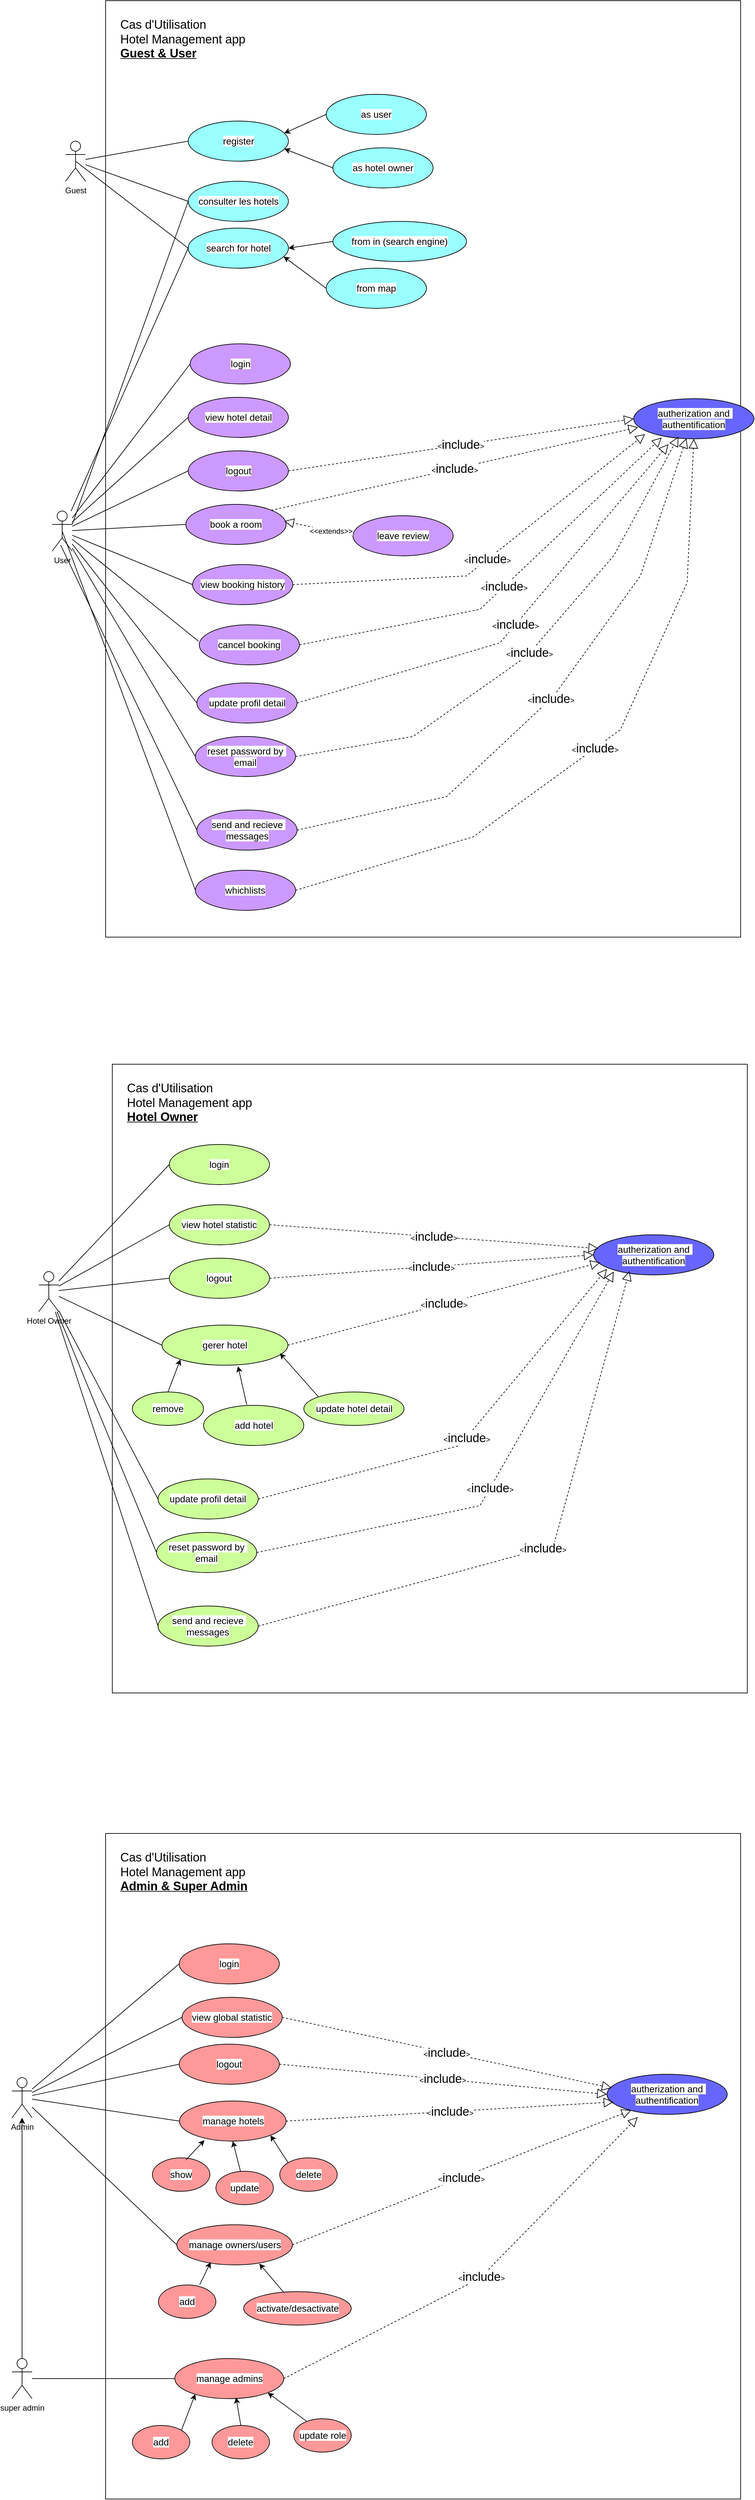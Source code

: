 <mxfile>
    <diagram id="GpANf77li3baw1R7QIYz" name="Page-1">
        <mxGraphModel dx="5225" dy="6640" grid="1" gridSize="10" guides="1" tooltips="1" connect="1" arrows="1" fold="1" page="1" pageScale="1" pageWidth="1100" pageHeight="850" background="#ffffff" math="0" shadow="0">
            <root>
                <mxCell id="0"/>
                <mxCell id="1" parent="0"/>
                <mxCell id="SRCQ-mJ2vQPZ1YFcp3_C-148" value="" style="rounded=0;whiteSpace=wrap;html=1;" parent="1" vertex="1">
                    <mxGeometry x="1200" y="-3080" width="950" height="1400" as="geometry"/>
                </mxCell>
                <mxCell id="SRCQ-mJ2vQPZ1YFcp3_C-149" value="&lt;font style=&quot;font-size: 18px;&quot;&gt;Cas d&#39;Utilisation&lt;/font&gt;&lt;div&gt;&lt;font style=&quot;font-size: 18px;&quot;&gt;Hotel Management app&amp;nbsp;&lt;/font&gt;&lt;/div&gt;&lt;div&gt;&lt;span style=&quot;font-size: 18px;&quot;&gt;&lt;b&gt;&lt;u&gt;Guest &amp;amp; User&lt;/u&gt;&lt;/b&gt;&lt;/span&gt;&lt;/div&gt;" style="text;html=1;align=left;verticalAlign=middle;whiteSpace=wrap;rounded=0;" parent="1" vertex="1">
                    <mxGeometry x="1220" y="-3060" width="220" height="75" as="geometry"/>
                </mxCell>
                <mxCell id="SRCQ-mJ2vQPZ1YFcp3_C-150" value="&lt;div style=&quot;&quot;&gt;&lt;span style=&quot;color: light-dark(rgb(0, 0, 0), rgb(255, 255, 255)); font-size: 14px; white-space-collapse: preserve; background-color: rgb(255, 255, 255);&quot;&gt;&lt;font face=&quot;Nunito Sans, sans-serif&quot;&gt;autherization and authentification&lt;/font&gt;&lt;/span&gt;&lt;/div&gt;" style="ellipse;whiteSpace=wrap;html=1;fillColor=#6666FF;align=center;" parent="1" vertex="1">
                    <mxGeometry x="1990" y="-2485" width="180" height="60" as="geometry"/>
                </mxCell>
                <mxCell id="SRCQ-mJ2vQPZ1YFcp3_C-151" value="Guest" style="shape=umlActor;verticalLabelPosition=bottom;verticalAlign=top;html=1;outlineConnect=0;" parent="1" vertex="1">
                    <mxGeometry x="1140" y="-2870" width="30" height="60" as="geometry"/>
                </mxCell>
                <mxCell id="SRCQ-mJ2vQPZ1YFcp3_C-152" value="&lt;div style=&quot;text-align: start;&quot;&gt;&lt;font face=&quot;Nunito Sans, sans-serif&quot; color=&quot;#000000&quot;&gt;&lt;span style=&quot;font-size: 14px; white-space-collapse: preserve; background-color: rgb(255, 255, 255);&quot;&gt;register&lt;/span&gt;&lt;/font&gt;&lt;/div&gt;" style="ellipse;whiteSpace=wrap;html=1;fillColor=#99FFFF;" parent="1" vertex="1">
                    <mxGeometry x="1323.5" y="-2900" width="150" height="60" as="geometry"/>
                </mxCell>
                <mxCell id="SRCQ-mJ2vQPZ1YFcp3_C-153" value="&lt;div style=&quot;text-align: start;&quot;&gt;&lt;font face=&quot;Nunito Sans, sans-serif&quot; color=&quot;#000000&quot;&gt;&lt;span style=&quot;font-size: 14px; white-space-collapse: preserve; background-color: rgb(255, 255, 255);&quot;&gt;as user&lt;/span&gt;&lt;/font&gt;&lt;/div&gt;" style="ellipse;whiteSpace=wrap;html=1;fillColor=#99FFFF;" parent="1" vertex="1">
                    <mxGeometry x="1530" y="-2940" width="150" height="60" as="geometry"/>
                </mxCell>
                <mxCell id="SRCQ-mJ2vQPZ1YFcp3_C-154" value="&lt;div style=&quot;text-align: start;&quot;&gt;&lt;font face=&quot;Nunito Sans, sans-serif&quot; color=&quot;#000000&quot;&gt;&lt;span style=&quot;font-size: 14px; white-space-collapse: preserve; background-color: rgb(255, 255, 255);&quot;&gt;as hotel owner&lt;/span&gt;&lt;/font&gt;&lt;/div&gt;" style="ellipse;whiteSpace=wrap;html=1;fillColor=#99FFFF;" parent="1" vertex="1">
                    <mxGeometry x="1540" y="-2860" width="150" height="60" as="geometry"/>
                </mxCell>
                <mxCell id="SRCQ-mJ2vQPZ1YFcp3_C-155" value="&lt;div style=&quot;text-align: start;&quot;&gt;&lt;font face=&quot;Nunito Sans, sans-serif&quot; color=&quot;#000000&quot;&gt;&lt;span style=&quot;font-size: 14px; white-space-collapse: preserve; background-color: rgb(255, 255, 255);&quot;&gt;consulter les hotels&lt;/span&gt;&lt;/font&gt;&lt;/div&gt;" style="ellipse;whiteSpace=wrap;html=1;fillColor=#99FFFF;" parent="1" vertex="1">
                    <mxGeometry x="1323.5" y="-2810" width="150" height="60" as="geometry"/>
                </mxCell>
                <mxCell id="SRCQ-mJ2vQPZ1YFcp3_C-156" value="&lt;div style=&quot;text-align: start;&quot;&gt;&lt;font face=&quot;Nunito Sans, sans-serif&quot; color=&quot;#000000&quot;&gt;&lt;span style=&quot;font-size: 14px; white-space-collapse: preserve; background-color: rgb(255, 255, 255);&quot;&gt;search for hotel&lt;/span&gt;&lt;/font&gt;&lt;/div&gt;" style="ellipse;whiteSpace=wrap;html=1;fillColor=#99FFFF;" parent="1" vertex="1">
                    <mxGeometry x="1323.5" y="-2740" width="150" height="60" as="geometry"/>
                </mxCell>
                <mxCell id="SRCQ-mJ2vQPZ1YFcp3_C-157" value="&lt;div style=&quot;text-align: start;&quot;&gt;&lt;font face=&quot;Nunito Sans, sans-serif&quot; color=&quot;#000000&quot;&gt;&lt;span style=&quot;font-size: 14px; white-space-collapse: preserve; background-color: rgb(255, 255, 255);&quot;&gt;view hotel detail&lt;/span&gt;&lt;/font&gt;&lt;/div&gt;" style="ellipse;whiteSpace=wrap;html=1;fillColor=#CC99FF;" parent="1" vertex="1">
                    <mxGeometry x="1323.5" y="-2487" width="150" height="60" as="geometry"/>
                </mxCell>
                <mxCell id="SRCQ-mJ2vQPZ1YFcp3_C-158" value="&lt;div style=&quot;text-align: start;&quot;&gt;&lt;font face=&quot;Nunito Sans, sans-serif&quot; color=&quot;#000000&quot;&gt;&lt;span style=&quot;font-size: 14px; white-space-collapse: preserve; background-color: rgb(255, 255, 255);&quot;&gt;login&lt;/span&gt;&lt;/font&gt;&lt;/div&gt;" style="ellipse;whiteSpace=wrap;html=1;fillColor=#CC99FF;" parent="1" vertex="1">
                    <mxGeometry x="1326.5" y="-2567" width="150" height="60" as="geometry"/>
                </mxCell>
                <mxCell id="SRCQ-mJ2vQPZ1YFcp3_C-160" value="User" style="shape=umlActor;verticalLabelPosition=bottom;verticalAlign=top;html=1;outlineConnect=0;" parent="1" vertex="1">
                    <mxGeometry x="1120" y="-2317" width="30" height="60" as="geometry"/>
                </mxCell>
                <mxCell id="SRCQ-mJ2vQPZ1YFcp3_C-161" value="&lt;div style=&quot;text-align: start;&quot;&gt;&lt;font face=&quot;Nunito Sans, sans-serif&quot; color=&quot;#000000&quot;&gt;&lt;span style=&quot;font-size: 14px; background-color: rgb(255, 255, 255);&quot;&gt;book a room&lt;/span&gt;&lt;/font&gt;&lt;/div&gt;" style="ellipse;whiteSpace=wrap;html=1;fillColor=#CC99FF;" parent="1" vertex="1">
                    <mxGeometry x="1320" y="-2327" width="150" height="60" as="geometry"/>
                </mxCell>
                <mxCell id="SRCQ-mJ2vQPZ1YFcp3_C-162" value="&lt;div style=&quot;text-align: start;&quot;&gt;&lt;font face=&quot;Nunito Sans, sans-serif&quot; color=&quot;#000000&quot;&gt;&lt;span style=&quot;font-size: 14px; white-space-collapse: preserve; background-color: rgb(255, 255, 255);&quot;&gt;view booking history&lt;/span&gt;&lt;/font&gt;&lt;/div&gt;" style="ellipse;whiteSpace=wrap;html=1;fillColor=#CC99FF;" parent="1" vertex="1">
                    <mxGeometry x="1330" y="-2237" width="150" height="60" as="geometry"/>
                </mxCell>
                <mxCell id="SRCQ-mJ2vQPZ1YFcp3_C-163" value="&lt;div style=&quot;text-align: start;&quot;&gt;&lt;font face=&quot;Nunito Sans, sans-serif&quot; color=&quot;#000000&quot;&gt;&lt;span style=&quot;font-size: 14px; white-space-collapse: preserve; background-color: rgb(255, 255, 255);&quot;&gt;cancel booking&lt;/span&gt;&lt;/font&gt;&lt;/div&gt;" style="ellipse;whiteSpace=wrap;html=1;fillColor=#CC99FF;" parent="1" vertex="1">
                    <mxGeometry x="1340" y="-2147" width="150" height="60" as="geometry"/>
                </mxCell>
                <mxCell id="SRCQ-mJ2vQPZ1YFcp3_C-164" value="&lt;div style=&quot;text-align: start;&quot;&gt;&lt;font face=&quot;Nunito Sans, sans-serif&quot; color=&quot;#000000&quot;&gt;&lt;span style=&quot;font-size: 14px; white-space-collapse: preserve; background-color: rgb(255, 255, 255);&quot;&gt;leave review&lt;/span&gt;&lt;/font&gt;&lt;/div&gt;" style="ellipse;whiteSpace=wrap;html=1;fillColor=#CC99FF;" parent="1" vertex="1">
                    <mxGeometry x="1570" y="-2310" width="150" height="60" as="geometry"/>
                </mxCell>
                <mxCell id="SRCQ-mJ2vQPZ1YFcp3_C-167" value="" style="endArrow=none;html=1;rounded=0;entryX=0;entryY=0.5;entryDx=0;entryDy=0;" parent="1" source="SRCQ-mJ2vQPZ1YFcp3_C-151" target="SRCQ-mJ2vQPZ1YFcp3_C-152" edge="1">
                    <mxGeometry width="50" height="50" relative="1" as="geometry">
                        <mxPoint x="1350" y="-2360" as="sourcePoint"/>
                        <mxPoint x="1400" y="-2410" as="targetPoint"/>
                    </mxGeometry>
                </mxCell>
                <mxCell id="SRCQ-mJ2vQPZ1YFcp3_C-168" value="" style="endArrow=none;html=1;rounded=0;entryX=0;entryY=0.5;entryDx=0;entryDy=0;" parent="1" source="SRCQ-mJ2vQPZ1YFcp3_C-151" target="SRCQ-mJ2vQPZ1YFcp3_C-155" edge="1">
                    <mxGeometry width="50" height="50" relative="1" as="geometry">
                        <mxPoint x="1160" y="-2473" as="sourcePoint"/>
                        <mxPoint x="1314" y="-2500" as="targetPoint"/>
                    </mxGeometry>
                </mxCell>
                <mxCell id="SRCQ-mJ2vQPZ1YFcp3_C-170" value="" style="endArrow=none;html=1;rounded=0;entryX=0;entryY=0.5;entryDx=0;entryDy=0;exitX=0.5;exitY=0.5;exitDx=0;exitDy=0;exitPerimeter=0;" parent="1" source="SRCQ-mJ2vQPZ1YFcp3_C-151" target="SRCQ-mJ2vQPZ1YFcp3_C-156" edge="1">
                    <mxGeometry width="50" height="50" relative="1" as="geometry">
                        <mxPoint x="1160" y="-2466" as="sourcePoint"/>
                        <mxPoint x="1325" y="-2426" as="targetPoint"/>
                    </mxGeometry>
                </mxCell>
                <mxCell id="SRCQ-mJ2vQPZ1YFcp3_C-173" value="" style="endArrow=classic;html=1;rounded=0;entryX=0.958;entryY=0.303;entryDx=0;entryDy=0;exitX=0;exitY=0.5;exitDx=0;exitDy=0;entryPerimeter=0;" parent="1" source="SRCQ-mJ2vQPZ1YFcp3_C-153" target="SRCQ-mJ2vQPZ1YFcp3_C-152" edge="1">
                    <mxGeometry width="50" height="50" relative="1" as="geometry">
                        <mxPoint x="1512" y="-2529.5" as="sourcePoint"/>
                        <mxPoint x="1436" y="-2490.5" as="targetPoint"/>
                    </mxGeometry>
                </mxCell>
                <mxCell id="SRCQ-mJ2vQPZ1YFcp3_C-174" value="" style="endArrow=classic;html=1;rounded=0;entryX=0.958;entryY=0.69;entryDx=0;entryDy=0;exitX=0;exitY=0.5;exitDx=0;exitDy=0;entryPerimeter=0;" parent="1" source="SRCQ-mJ2vQPZ1YFcp3_C-154" target="SRCQ-mJ2vQPZ1YFcp3_C-152" edge="1">
                    <mxGeometry width="50" height="50" relative="1" as="geometry">
                        <mxPoint x="1525" y="-2531" as="sourcePoint"/>
                        <mxPoint x="1464" y="-2500" as="targetPoint"/>
                    </mxGeometry>
                </mxCell>
                <mxCell id="SRCQ-mJ2vQPZ1YFcp3_C-175" value="" style="endArrow=none;html=1;rounded=0;entryX=0;entryY=0.5;entryDx=0;entryDy=0;" parent="1" source="SRCQ-mJ2vQPZ1YFcp3_C-160" target="SRCQ-mJ2vQPZ1YFcp3_C-161" edge="1">
                    <mxGeometry width="50" height="50" relative="1" as="geometry">
                        <mxPoint x="1160" y="-2271" as="sourcePoint"/>
                        <mxPoint x="1342" y="-2161" as="targetPoint"/>
                    </mxGeometry>
                </mxCell>
                <mxCell id="SRCQ-mJ2vQPZ1YFcp3_C-176" value="" style="endArrow=none;html=1;rounded=0;entryX=0;entryY=0.5;entryDx=0;entryDy=0;" parent="1" source="SRCQ-mJ2vQPZ1YFcp3_C-160" target="SRCQ-mJ2vQPZ1YFcp3_C-162" edge="1">
                    <mxGeometry width="50" height="50" relative="1" as="geometry">
                        <mxPoint x="1140" y="-2010" as="sourcePoint"/>
                        <mxPoint x="1318" y="-2007" as="targetPoint"/>
                    </mxGeometry>
                </mxCell>
                <mxCell id="SRCQ-mJ2vQPZ1YFcp3_C-177" value="" style="endArrow=none;html=1;rounded=0;entryX=-0.006;entryY=0.413;entryDx=0;entryDy=0;entryPerimeter=0;" parent="1" source="SRCQ-mJ2vQPZ1YFcp3_C-160" target="SRCQ-mJ2vQPZ1YFcp3_C-163" edge="1">
                    <mxGeometry width="50" height="50" relative="1" as="geometry">
                        <mxPoint x="1140" y="-2003" as="sourcePoint"/>
                        <mxPoint x="1330" y="-1909" as="targetPoint"/>
                    </mxGeometry>
                </mxCell>
                <mxCell id="SRCQ-mJ2vQPZ1YFcp3_C-178" value="&amp;lt;&amp;lt;extends&amp;gt;&amp;gt;" style="endArrow=block;dashed=1;endFill=0;endSize=12;html=1;entryX=0.982;entryY=0.418;entryDx=0;entryDy=0;exitX=0;exitY=0.5;exitDx=0;exitDy=0;entryPerimeter=0;" parent="1" source="SRCQ-mJ2vQPZ1YFcp3_C-164" target="SRCQ-mJ2vQPZ1YFcp3_C-161" edge="1">
                    <mxGeometry x="-0.358" width="160" relative="1" as="geometry">
                        <mxPoint x="1570" y="-2089" as="sourcePoint"/>
                        <mxPoint x="1310" y="-2030" as="targetPoint"/>
                        <mxPoint as="offset"/>
                    </mxGeometry>
                </mxCell>
                <mxCell id="SRCQ-mJ2vQPZ1YFcp3_C-180" value="&amp;lt;&lt;font style=&quot;font-size: 18px;&quot;&gt;include&lt;/font&gt;&amp;gt;" style="endArrow=block;dashed=1;endFill=0;endSize=12;html=1;rounded=0;entryX=0.037;entryY=0.712;entryDx=0;entryDy=0;exitX=1;exitY=0;exitDx=0;exitDy=0;entryPerimeter=0;" parent="1" source="SRCQ-mJ2vQPZ1YFcp3_C-161" target="SRCQ-mJ2vQPZ1YFcp3_C-150" edge="1">
                    <mxGeometry x="-0.002" width="160" relative="1" as="geometry">
                        <mxPoint x="1442" y="-1979" as="sourcePoint"/>
                        <mxPoint x="1647" y="-1919" as="targetPoint"/>
                        <Array as="points"/>
                        <mxPoint as="offset"/>
                    </mxGeometry>
                </mxCell>
                <mxCell id="SRCQ-mJ2vQPZ1YFcp3_C-187" value="" style="endArrow=none;html=1;rounded=0;entryX=0;entryY=0.5;entryDx=0;entryDy=0;" parent="1" source="SRCQ-mJ2vQPZ1YFcp3_C-160" target="SRCQ-mJ2vQPZ1YFcp3_C-158" edge="1">
                    <mxGeometry width="50" height="50" relative="1" as="geometry">
                        <mxPoint x="1140" y="-2014" as="sourcePoint"/>
                        <mxPoint x="1298" y="-2057" as="targetPoint"/>
                    </mxGeometry>
                </mxCell>
                <mxCell id="SRCQ-mJ2vQPZ1YFcp3_C-188" value="&lt;div style=&quot;text-align: start;&quot;&gt;&lt;font face=&quot;Nunito Sans, sans-serif&quot; color=&quot;#000000&quot;&gt;&lt;span style=&quot;font-size: 14px; white-space-collapse: preserve; background-color: rgb(255, 255, 255);&quot;&gt;logout&lt;/span&gt;&lt;/font&gt;&lt;/div&gt;" style="ellipse;whiteSpace=wrap;html=1;fillColor=#CC99FF;" parent="1" vertex="1">
                    <mxGeometry x="1323.5" y="-2407" width="150" height="60" as="geometry"/>
                </mxCell>
                <mxCell id="SRCQ-mJ2vQPZ1YFcp3_C-190" value="" style="endArrow=none;html=1;rounded=0;entryX=0;entryY=0.5;entryDx=0;entryDy=0;" parent="1" source="SRCQ-mJ2vQPZ1YFcp3_C-160" target="SRCQ-mJ2vQPZ1YFcp3_C-188" edge="1">
                    <mxGeometry width="50" height="50" relative="1" as="geometry">
                        <mxPoint x="1140" y="-2024" as="sourcePoint"/>
                        <mxPoint x="1313" y="-2180" as="targetPoint"/>
                    </mxGeometry>
                </mxCell>
                <mxCell id="SRCQ-mJ2vQPZ1YFcp3_C-191" value="&amp;lt;&lt;font style=&quot;font-size: 18px;&quot;&gt;include&lt;/font&gt;&amp;gt;" style="endArrow=block;dashed=1;endFill=0;endSize=12;html=1;rounded=0;exitX=1;exitY=0.5;exitDx=0;exitDy=0;entryX=0;entryY=0.5;entryDx=0;entryDy=0;" parent="1" source="SRCQ-mJ2vQPZ1YFcp3_C-188" target="SRCQ-mJ2vQPZ1YFcp3_C-150" edge="1">
                    <mxGeometry x="-0.002" width="160" relative="1" as="geometry">
                        <mxPoint x="1438" y="-2039" as="sourcePoint"/>
                        <mxPoint x="1950" y="-2180" as="targetPoint"/>
                        <Array as="points"/>
                        <mxPoint as="offset"/>
                    </mxGeometry>
                </mxCell>
                <mxCell id="SRCQ-mJ2vQPZ1YFcp3_C-192" value="" style="endArrow=none;html=1;rounded=0;entryX=0;entryY=0.5;entryDx=0;entryDy=0;" parent="1" source="SRCQ-mJ2vQPZ1YFcp3_C-160" target="SRCQ-mJ2vQPZ1YFcp3_C-157" edge="1">
                    <mxGeometry width="50" height="50" relative="1" as="geometry">
                        <mxPoint x="1140" y="-2024" as="sourcePoint"/>
                        <mxPoint x="1314" y="-2180" as="targetPoint"/>
                    </mxGeometry>
                </mxCell>
                <mxCell id="SRCQ-mJ2vQPZ1YFcp3_C-194" value="" style="rounded=0;whiteSpace=wrap;html=1;" parent="1" vertex="1">
                    <mxGeometry x="1210" y="-1490" width="950" height="940" as="geometry"/>
                </mxCell>
                <mxCell id="SRCQ-mJ2vQPZ1YFcp3_C-195" value="&lt;font style=&quot;font-size: 18px;&quot;&gt;Cas d&#39;Utilisation&amp;nbsp;&lt;/font&gt;&lt;div&gt;&lt;font style=&quot;font-size: 18px;&quot;&gt;Hotel Management app&lt;/font&gt;&lt;/div&gt;&lt;div&gt;&lt;font style=&quot;font-size: 18px;&quot;&gt;&lt;b&gt;&lt;u&gt;Hotel Owner&lt;/u&gt;&lt;/b&gt;&lt;/font&gt;&lt;/div&gt;" style="text;html=1;align=left;verticalAlign=middle;whiteSpace=wrap;rounded=0;" parent="1" vertex="1">
                    <mxGeometry x="1230" y="-1465" width="276.5" height="65" as="geometry"/>
                </mxCell>
                <mxCell id="SRCQ-mJ2vQPZ1YFcp3_C-196" value="&lt;div style=&quot;&quot;&gt;&lt;span style=&quot;color: light-dark(rgb(0, 0, 0), rgb(255, 255, 255)); font-size: 14px; white-space-collapse: preserve; background-color: rgb(255, 255, 255);&quot;&gt;&lt;font face=&quot;Nunito Sans, sans-serif&quot;&gt;autherization and authentification&lt;/font&gt;&lt;/span&gt;&lt;/div&gt;" style="ellipse;whiteSpace=wrap;html=1;fillColor=#6666FF;align=center;" parent="1" vertex="1">
                    <mxGeometry x="1930" y="-1235" width="180" height="60" as="geometry"/>
                </mxCell>
                <mxCell id="SRCQ-mJ2vQPZ1YFcp3_C-203" value="&lt;div style=&quot;text-align: start;&quot;&gt;&lt;span style=&quot;font-family: &amp;quot;Nunito Sans&amp;quot;, sans-serif; font-size: 14px; text-align: center; white-space-collapse: preserve; background-color: rgb(255, 255, 255);&quot;&gt;view hotel statistic&lt;/span&gt;&lt;/div&gt;" style="ellipse;whiteSpace=wrap;html=1;fillColor=#CCFF99;" parent="1" vertex="1">
                    <mxGeometry x="1295.25" y="-1280" width="150" height="60" as="geometry"/>
                </mxCell>
                <mxCell id="SRCQ-mJ2vQPZ1YFcp3_C-204" value="&lt;div style=&quot;text-align: start;&quot;&gt;&lt;font face=&quot;Nunito Sans, sans-serif&quot; color=&quot;#000000&quot;&gt;&lt;span style=&quot;font-size: 14px; white-space-collapse: preserve; background-color: rgb(255, 255, 255);&quot;&gt;login&lt;/span&gt;&lt;/font&gt;&lt;/div&gt;" style="ellipse;whiteSpace=wrap;html=1;fillColor=#CCFF99;" parent="1" vertex="1">
                    <mxGeometry x="1295.25" y="-1370" width="150" height="60" as="geometry"/>
                </mxCell>
                <mxCell id="SRCQ-mJ2vQPZ1YFcp3_C-205" value="Hotel Owner" style="shape=umlActor;verticalLabelPosition=bottom;verticalAlign=top;html=1;outlineConnect=0;" parent="1" vertex="1">
                    <mxGeometry x="1100" y="-1180" width="30" height="60" as="geometry"/>
                </mxCell>
                <mxCell id="SRCQ-mJ2vQPZ1YFcp3_C-216" value="" style="endArrow=none;html=1;rounded=0;entryX=0;entryY=0.5;entryDx=0;entryDy=0;" parent="1" source="SRCQ-mJ2vQPZ1YFcp3_C-205" target="SRCQ-mJ2vQPZ1YFcp3_C-228" edge="1">
                    <mxGeometry width="50" height="50" relative="1" as="geometry">
                        <mxPoint x="1150" y="-840" as="sourcePoint"/>
                        <mxPoint x="1301.75" y="-1000" as="targetPoint"/>
                    </mxGeometry>
                </mxCell>
                <mxCell id="SRCQ-mJ2vQPZ1YFcp3_C-222" value="" style="endArrow=none;html=1;rounded=0;entryX=0;entryY=0.5;entryDx=0;entryDy=0;" parent="1" source="SRCQ-mJ2vQPZ1YFcp3_C-205" target="SRCQ-mJ2vQPZ1YFcp3_C-204" edge="1">
                    <mxGeometry width="50" height="50" relative="1" as="geometry">
                        <mxPoint x="1150" y="-844" as="sourcePoint"/>
                        <mxPoint x="1308" y="-887" as="targetPoint"/>
                    </mxGeometry>
                </mxCell>
                <mxCell id="SRCQ-mJ2vQPZ1YFcp3_C-223" value="&lt;div style=&quot;text-align: start;&quot;&gt;&lt;font face=&quot;Nunito Sans, sans-serif&quot; color=&quot;#000000&quot;&gt;&lt;span style=&quot;font-size: 14px; white-space-collapse: preserve; background-color: rgb(255, 255, 255);&quot;&gt;logout&lt;/span&gt;&lt;/font&gt;&lt;/div&gt;" style="ellipse;whiteSpace=wrap;html=1;fillColor=#CCFF99;" parent="1" vertex="1">
                    <mxGeometry x="1295.25" y="-1200" width="150" height="60" as="geometry"/>
                </mxCell>
                <mxCell id="SRCQ-mJ2vQPZ1YFcp3_C-224" value="" style="endArrow=none;html=1;rounded=0;entryX=0;entryY=0.5;entryDx=0;entryDy=0;" parent="1" source="SRCQ-mJ2vQPZ1YFcp3_C-205" target="SRCQ-mJ2vQPZ1YFcp3_C-223" edge="1">
                    <mxGeometry width="50" height="50" relative="1" as="geometry">
                        <mxPoint x="1150" y="-854" as="sourcePoint"/>
                        <mxPoint x="1323" y="-1010" as="targetPoint"/>
                    </mxGeometry>
                </mxCell>
                <mxCell id="SRCQ-mJ2vQPZ1YFcp3_C-225" value="&amp;lt;&lt;font style=&quot;font-size: 18px;&quot;&gt;include&lt;/font&gt;&amp;gt;" style="endArrow=block;dashed=1;endFill=0;endSize=12;html=1;rounded=0;exitX=1;exitY=0.5;exitDx=0;exitDy=0;entryX=0;entryY=0.5;entryDx=0;entryDy=0;" parent="1" source="SRCQ-mJ2vQPZ1YFcp3_C-223" target="SRCQ-mJ2vQPZ1YFcp3_C-196" edge="1">
                    <mxGeometry x="-0.002" width="160" relative="1" as="geometry">
                        <mxPoint x="1448" y="-869" as="sourcePoint"/>
                        <mxPoint x="1960" y="-1010" as="targetPoint"/>
                        <Array as="points"/>
                        <mxPoint as="offset"/>
                    </mxGeometry>
                </mxCell>
                <mxCell id="SRCQ-mJ2vQPZ1YFcp3_C-226" value="" style="endArrow=none;html=1;rounded=0;entryX=0;entryY=0.5;entryDx=0;entryDy=0;" parent="1" source="SRCQ-mJ2vQPZ1YFcp3_C-205" target="SRCQ-mJ2vQPZ1YFcp3_C-203" edge="1">
                    <mxGeometry width="50" height="50" relative="1" as="geometry">
                        <mxPoint x="1150" y="-854" as="sourcePoint"/>
                        <mxPoint x="1324" y="-1010" as="targetPoint"/>
                    </mxGeometry>
                </mxCell>
                <mxCell id="SRCQ-mJ2vQPZ1YFcp3_C-227" value="&amp;lt;&lt;font style=&quot;font-size: 18px;&quot;&gt;include&lt;/font&gt;&amp;gt;" style="endArrow=block;dashed=1;endFill=0;endSize=12;html=1;rounded=0;exitX=1;exitY=0.5;exitDx=0;exitDy=0;entryX=0.039;entryY=0.341;entryDx=0;entryDy=0;entryPerimeter=0;" parent="1" source="SRCQ-mJ2vQPZ1YFcp3_C-203" target="SRCQ-mJ2vQPZ1YFcp3_C-196" edge="1">
                    <mxGeometry x="-0.002" width="160" relative="1" as="geometry">
                        <mxPoint x="1473" y="-930" as="sourcePoint"/>
                        <mxPoint x="1970" y="-1000" as="targetPoint"/>
                        <Array as="points"/>
                        <mxPoint as="offset"/>
                    </mxGeometry>
                </mxCell>
                <mxCell id="SRCQ-mJ2vQPZ1YFcp3_C-228" value="&lt;div style=&quot;text-align: start;&quot;&gt;&lt;font face=&quot;Nunito Sans, sans-serif&quot; color=&quot;#000000&quot;&gt;&lt;span style=&quot;font-size: 14px; white-space-collapse: preserve; background-color: rgb(255, 255, 255);&quot;&gt;gerer hotel&lt;/span&gt;&lt;/font&gt;&lt;/div&gt;" style="ellipse;whiteSpace=wrap;html=1;fillColor=#CCFF99;" parent="1" vertex="1">
                    <mxGeometry x="1284.25" y="-1100" width="188.5" height="60" as="geometry"/>
                </mxCell>
                <mxCell id="SRCQ-mJ2vQPZ1YFcp3_C-229" value="&lt;div style=&quot;&quot;&gt;&lt;span style=&quot;color: light-dark(rgb(0, 0, 0), rgb(255, 255, 255)); font-size: 14px; white-space-collapse: preserve; background-color: rgb(255, 255, 255);&quot;&gt;&lt;font face=&quot;Nunito Sans, sans-serif&quot;&gt;remove&lt;/font&gt;&lt;/span&gt;&lt;/div&gt;" style="ellipse;whiteSpace=wrap;html=1;fillColor=#CCFF99;align=center;" parent="1" vertex="1">
                    <mxGeometry x="1240" y="-1000" width="106.5" height="50" as="geometry"/>
                </mxCell>
                <mxCell id="SRCQ-mJ2vQPZ1YFcp3_C-230" value="&lt;div style=&quot;text-align: start;&quot;&gt;&lt;font face=&quot;Nunito Sans, sans-serif&quot; color=&quot;#000000&quot;&gt;&lt;span style=&quot;font-size: 14px; white-space-collapse: preserve; background-color: rgb(255, 255, 255);&quot;&gt;add hotel&lt;/span&gt;&lt;/font&gt;&lt;/div&gt;" style="ellipse;whiteSpace=wrap;html=1;fillColor=#CCFF99;" parent="1" vertex="1">
                    <mxGeometry x="1346.5" y="-980" width="150" height="60" as="geometry"/>
                </mxCell>
                <mxCell id="SRCQ-mJ2vQPZ1YFcp3_C-231" value="&lt;div style=&quot;&quot;&gt;&lt;span style=&quot;color: light-dark(rgb(0, 0, 0), rgb(255, 255, 255)); font-size: 14px; white-space-collapse: preserve; background-color: rgb(255, 255, 255);&quot;&gt;&lt;font face=&quot;Nunito Sans, sans-serif&quot;&gt;update hotel detail&lt;/font&gt;&lt;/span&gt;&lt;/div&gt;" style="ellipse;whiteSpace=wrap;html=1;fillColor=#CCFF99;align=center;" parent="1" vertex="1">
                    <mxGeometry x="1496.5" y="-1000" width="150" height="50" as="geometry"/>
                </mxCell>
                <mxCell id="SRCQ-mJ2vQPZ1YFcp3_C-232" value="" style="endArrow=classic;html=1;rounded=0;entryX=0;entryY=1;entryDx=0;entryDy=0;exitX=0.5;exitY=0;exitDx=0;exitDy=0;" parent="1" source="SRCQ-mJ2vQPZ1YFcp3_C-229" target="SRCQ-mJ2vQPZ1YFcp3_C-228" edge="1">
                    <mxGeometry width="50" height="50" relative="1" as="geometry">
                        <mxPoint x="1506.5" y="-970" as="sourcePoint"/>
                        <mxPoint x="1433.5" y="-999" as="targetPoint"/>
                    </mxGeometry>
                </mxCell>
                <mxCell id="SRCQ-mJ2vQPZ1YFcp3_C-233" value="" style="endArrow=classic;html=1;rounded=0;entryX=0.604;entryY=1.024;entryDx=0;entryDy=0;exitX=0.431;exitY=-0.015;exitDx=0;exitDy=0;exitPerimeter=0;entryPerimeter=0;" parent="1" source="SRCQ-mJ2vQPZ1YFcp3_C-230" target="SRCQ-mJ2vQPZ1YFcp3_C-228" edge="1">
                    <mxGeometry width="50" height="50" relative="1" as="geometry">
                        <mxPoint x="1343" y="-968" as="sourcePoint"/>
                        <mxPoint x="1353" y="-1029" as="targetPoint"/>
                    </mxGeometry>
                </mxCell>
                <mxCell id="SRCQ-mJ2vQPZ1YFcp3_C-234" value="" style="endArrow=classic;html=1;rounded=0;entryX=0.936;entryY=0.703;entryDx=0;entryDy=0;exitX=0;exitY=0;exitDx=0;exitDy=0;entryPerimeter=0;" parent="1" source="SRCQ-mJ2vQPZ1YFcp3_C-231" target="SRCQ-mJ2vQPZ1YFcp3_C-228" edge="1">
                    <mxGeometry width="50" height="50" relative="1" as="geometry">
                        <mxPoint x="1454" y="-965" as="sourcePoint"/>
                        <mxPoint x="1433" y="-1020" as="targetPoint"/>
                    </mxGeometry>
                </mxCell>
                <mxCell id="SRCQ-mJ2vQPZ1YFcp3_C-235" value="&amp;lt;&lt;font style=&quot;font-size: 18px;&quot;&gt;include&lt;/font&gt;&amp;gt;" style="endArrow=block;dashed=1;endFill=0;endSize=12;html=1;rounded=0;exitX=1;exitY=0.5;exitDx=0;exitDy=0;entryX=0.054;entryY=0.691;entryDx=0;entryDy=0;entryPerimeter=0;" parent="1" source="SRCQ-mJ2vQPZ1YFcp3_C-228" target="SRCQ-mJ2vQPZ1YFcp3_C-196" edge="1">
                    <mxGeometry x="-0.002" width="160" relative="1" as="geometry">
                        <mxPoint x="1455" y="-1160" as="sourcePoint"/>
                        <mxPoint x="1970" y="-1000" as="targetPoint"/>
                        <Array as="points"/>
                        <mxPoint as="offset"/>
                    </mxGeometry>
                </mxCell>
                <mxCell id="SRCQ-mJ2vQPZ1YFcp3_C-236" value="" style="rounded=0;whiteSpace=wrap;html=1;" parent="1" vertex="1">
                    <mxGeometry x="1200" y="-340" width="950" height="995" as="geometry"/>
                </mxCell>
                <mxCell id="SRCQ-mJ2vQPZ1YFcp3_C-237" value="&lt;font style=&quot;font-size: 18px;&quot;&gt;Cas d&#39;Utilisation&amp;nbsp;&lt;/font&gt;&lt;div&gt;&lt;font style=&quot;font-size: 18px;&quot;&gt;Hotel Management app&lt;/font&gt;&lt;/div&gt;&lt;div&gt;&lt;font style=&quot;font-size: 18px;&quot;&gt;&lt;b&gt;&lt;u&gt;Admin &amp;amp; Super Admin&lt;/u&gt;&lt;/b&gt;&lt;/font&gt;&lt;/div&gt;" style="text;html=1;align=left;verticalAlign=middle;whiteSpace=wrap;rounded=0;" parent="1" vertex="1">
                    <mxGeometry x="1220" y="-315" width="276.5" height="65" as="geometry"/>
                </mxCell>
                <mxCell id="SRCQ-mJ2vQPZ1YFcp3_C-238" value="&lt;div style=&quot;&quot;&gt;&lt;span style=&quot;color: light-dark(rgb(0, 0, 0), rgb(255, 255, 255)); font-size: 14px; white-space-collapse: preserve; background-color: rgb(255, 255, 255);&quot;&gt;&lt;font face=&quot;Nunito Sans, sans-serif&quot;&gt;autherization and authentification&lt;/font&gt;&lt;/span&gt;&lt;/div&gt;" style="ellipse;whiteSpace=wrap;html=1;fillColor=#6666FF;align=center;" parent="1" vertex="1">
                    <mxGeometry x="1950" y="20" width="180" height="60" as="geometry"/>
                </mxCell>
                <mxCell id="SRCQ-mJ2vQPZ1YFcp3_C-239" value="&lt;div style=&quot;text-align: start;&quot;&gt;&lt;span style=&quot;font-family: &amp;quot;Nunito Sans&amp;quot;, sans-serif; font-size: 14px; text-align: center; white-space-collapse: preserve; background-color: rgb(255, 255, 255);&quot;&gt;view global statistic&lt;/span&gt;&lt;/div&gt;" style="ellipse;whiteSpace=wrap;html=1;fillColor=#FF9999;" parent="1" vertex="1">
                    <mxGeometry x="1314.25" y="-95" width="150" height="60" as="geometry"/>
                </mxCell>
                <mxCell id="SRCQ-mJ2vQPZ1YFcp3_C-240" value="&lt;div style=&quot;text-align: start;&quot;&gt;&lt;font face=&quot;Nunito Sans, sans-serif&quot; color=&quot;#000000&quot;&gt;&lt;span style=&quot;font-size: 14px; white-space-collapse: preserve; background-color: rgb(255, 255, 255);&quot;&gt;login&lt;/span&gt;&lt;/font&gt;&lt;/div&gt;" style="ellipse;whiteSpace=wrap;html=1;fillColor=#FF9999;" parent="1" vertex="1">
                    <mxGeometry x="1310" y="-175" width="150" height="60" as="geometry"/>
                </mxCell>
                <mxCell id="SRCQ-mJ2vQPZ1YFcp3_C-241" value="Admin" style="shape=umlActor;verticalLabelPosition=bottom;verticalAlign=top;html=1;outlineConnect=0;" parent="1" vertex="1">
                    <mxGeometry x="1060" y="25" width="30" height="60" as="geometry"/>
                </mxCell>
                <mxCell id="SRCQ-mJ2vQPZ1YFcp3_C-243" value="" style="endArrow=none;html=1;rounded=0;entryX=0;entryY=0.5;entryDx=0;entryDy=0;" parent="1" source="SRCQ-mJ2vQPZ1YFcp3_C-241" target="SRCQ-mJ2vQPZ1YFcp3_C-240" edge="1">
                    <mxGeometry width="50" height="50" relative="1" as="geometry">
                        <mxPoint x="1260" y="306" as="sourcePoint"/>
                        <mxPoint x="1418" y="263" as="targetPoint"/>
                    </mxGeometry>
                </mxCell>
                <mxCell id="SRCQ-mJ2vQPZ1YFcp3_C-244" value="&lt;div style=&quot;text-align: start;&quot;&gt;&lt;font face=&quot;Nunito Sans, sans-serif&quot; color=&quot;#000000&quot;&gt;&lt;span style=&quot;font-size: 14px; white-space-collapse: preserve; background-color: rgb(255, 255, 255);&quot;&gt;logout&lt;/span&gt;&lt;/font&gt;&lt;/div&gt;" style="ellipse;whiteSpace=wrap;html=1;fillColor=#FF9999;" parent="1" vertex="1">
                    <mxGeometry x="1310" y="-25" width="150" height="60" as="geometry"/>
                </mxCell>
                <mxCell id="SRCQ-mJ2vQPZ1YFcp3_C-245" value="" style="endArrow=none;html=1;rounded=0;entryX=0;entryY=0.5;entryDx=0;entryDy=0;" parent="1" source="SRCQ-mJ2vQPZ1YFcp3_C-241" target="SRCQ-mJ2vQPZ1YFcp3_C-244" edge="1">
                    <mxGeometry width="50" height="50" relative="1" as="geometry">
                        <mxPoint x="1260" y="296" as="sourcePoint"/>
                        <mxPoint x="1433" y="140" as="targetPoint"/>
                    </mxGeometry>
                </mxCell>
                <mxCell id="SRCQ-mJ2vQPZ1YFcp3_C-246" value="&amp;lt;&lt;font style=&quot;font-size: 18px;&quot;&gt;include&lt;/font&gt;&amp;gt;" style="endArrow=block;dashed=1;endFill=0;endSize=12;html=1;rounded=0;exitX=1;exitY=0.5;exitDx=0;exitDy=0;entryX=0;entryY=0.5;entryDx=0;entryDy=0;" parent="1" source="SRCQ-mJ2vQPZ1YFcp3_C-244" target="SRCQ-mJ2vQPZ1YFcp3_C-238" edge="1">
                    <mxGeometry x="-0.002" width="160" relative="1" as="geometry">
                        <mxPoint x="1558" y="281" as="sourcePoint"/>
                        <mxPoint x="2070" y="140" as="targetPoint"/>
                        <Array as="points"/>
                        <mxPoint as="offset"/>
                    </mxGeometry>
                </mxCell>
                <mxCell id="SRCQ-mJ2vQPZ1YFcp3_C-247" value="" style="endArrow=none;html=1;rounded=0;entryX=0;entryY=0.5;entryDx=0;entryDy=0;" parent="1" source="SRCQ-mJ2vQPZ1YFcp3_C-241" target="SRCQ-mJ2vQPZ1YFcp3_C-239" edge="1">
                    <mxGeometry width="50" height="50" relative="1" as="geometry">
                        <mxPoint x="1260" y="296" as="sourcePoint"/>
                        <mxPoint x="1434" y="140" as="targetPoint"/>
                    </mxGeometry>
                </mxCell>
                <mxCell id="SRCQ-mJ2vQPZ1YFcp3_C-248" value="&amp;lt;&lt;font style=&quot;font-size: 18px;&quot;&gt;include&lt;/font&gt;&amp;gt;" style="endArrow=block;dashed=1;endFill=0;endSize=12;html=1;rounded=0;exitX=1;exitY=0.5;exitDx=0;exitDy=0;entryX=0.039;entryY=0.341;entryDx=0;entryDy=0;entryPerimeter=0;" parent="1" source="SRCQ-mJ2vQPZ1YFcp3_C-239" target="SRCQ-mJ2vQPZ1YFcp3_C-238" edge="1">
                    <mxGeometry x="-0.002" width="160" relative="1" as="geometry">
                        <mxPoint x="1583" y="220" as="sourcePoint"/>
                        <mxPoint x="2080" y="150" as="targetPoint"/>
                        <Array as="points"/>
                        <mxPoint as="offset"/>
                    </mxGeometry>
                </mxCell>
                <mxCell id="SRCQ-mJ2vQPZ1YFcp3_C-256" value="&amp;lt;&lt;font style=&quot;font-size: 18px;&quot;&gt;include&lt;/font&gt;&amp;gt;" style="endArrow=block;dashed=1;endFill=0;endSize=12;html=1;rounded=0;exitX=1;exitY=0.5;exitDx=0;exitDy=0;entryX=0.054;entryY=0.691;entryDx=0;entryDy=0;entryPerimeter=0;" parent="1" source="SRCQ-mJ2vQPZ1YFcp3_C-257" target="SRCQ-mJ2vQPZ1YFcp3_C-238" edge="1">
                    <mxGeometry x="-0.002" width="160" relative="1" as="geometry">
                        <mxPoint x="1582.75" y="80" as="sourcePoint"/>
                        <mxPoint x="2080" y="150" as="targetPoint"/>
                        <Array as="points"/>
                        <mxPoint as="offset"/>
                    </mxGeometry>
                </mxCell>
                <mxCell id="SRCQ-mJ2vQPZ1YFcp3_C-257" value="&lt;div style=&quot;&quot;&gt;&lt;span style=&quot;color: light-dark(rgb(0, 0, 0), rgb(255, 255, 255)); font-size: 14px; white-space-collapse: preserve; background-color: rgb(255, 255, 255);&quot;&gt;&lt;font face=&quot;Nunito Sans, sans-serif&quot;&gt;manage hotels&lt;/font&gt;&lt;/span&gt;&lt;/div&gt;" style="ellipse;whiteSpace=wrap;html=1;fillColor=#FF9999;align=center;" parent="1" vertex="1">
                    <mxGeometry x="1310.5" y="60" width="159.5" height="60" as="geometry"/>
                </mxCell>
                <mxCell id="SRCQ-mJ2vQPZ1YFcp3_C-258" value="&lt;div style=&quot;&quot;&gt;&lt;span style=&quot;color: light-dark(rgb(0, 0, 0), rgb(255, 255, 255)); font-size: 14px; white-space-collapse: preserve; background-color: rgb(255, 255, 255);&quot;&gt;&lt;font face=&quot;Nunito Sans, sans-serif&quot;&gt;show&lt;/font&gt;&lt;/span&gt;&lt;/div&gt;" style="ellipse;whiteSpace=wrap;html=1;fillColor=#FF9999;align=center;" parent="1" vertex="1">
                    <mxGeometry x="1270" y="145" width="86" height="50" as="geometry"/>
                </mxCell>
                <mxCell id="SRCQ-mJ2vQPZ1YFcp3_C-259" value="&lt;div style=&quot;&quot;&gt;&lt;span style=&quot;color: light-dark(rgb(0, 0, 0), rgb(255, 255, 255)); font-size: 14px; white-space-collapse: preserve; background-color: rgb(255, 255, 255);&quot;&gt;&lt;font face=&quot;Nunito Sans, sans-serif&quot;&gt;update&lt;/font&gt;&lt;/span&gt;&lt;/div&gt;" style="ellipse;whiteSpace=wrap;html=1;fillColor=#FF9999;align=center;" parent="1" vertex="1">
                    <mxGeometry x="1365" y="165" width="86" height="50" as="geometry"/>
                </mxCell>
                <mxCell id="SRCQ-mJ2vQPZ1YFcp3_C-260" value="&lt;div style=&quot;&quot;&gt;&lt;span style=&quot;color: light-dark(rgb(0, 0, 0), rgb(255, 255, 255)); font-size: 14px; white-space-collapse: preserve; background-color: rgb(255, 255, 255);&quot;&gt;&lt;font face=&quot;Nunito Sans, sans-serif&quot;&gt;delete&lt;/font&gt;&lt;/span&gt;&lt;/div&gt;" style="ellipse;whiteSpace=wrap;html=1;fillColor=#FF9999;align=center;" parent="1" vertex="1">
                    <mxGeometry x="1460.5" y="145" width="86" height="50" as="geometry"/>
                </mxCell>
                <mxCell id="SRCQ-mJ2vQPZ1YFcp3_C-262" value="" style="endArrow=classic;html=1;entryX=0.234;entryY=0.977;entryDx=0;entryDy=0;entryPerimeter=0;exitX=0.584;exitY=0.061;exitDx=0;exitDy=0;exitPerimeter=0;" parent="1" source="SRCQ-mJ2vQPZ1YFcp3_C-258" target="SRCQ-mJ2vQPZ1YFcp3_C-257" edge="1">
                    <mxGeometry width="50" height="50" relative="1" as="geometry">
                        <mxPoint x="1283.25" y="127" as="sourcePoint"/>
                        <mxPoint x="1286.25" y="80" as="targetPoint"/>
                    </mxGeometry>
                </mxCell>
                <mxCell id="SRCQ-mJ2vQPZ1YFcp3_C-263" value="" style="endArrow=classic;html=1;entryX=0.5;entryY=1;entryDx=0;entryDy=0;" parent="1" source="SRCQ-mJ2vQPZ1YFcp3_C-259" target="SRCQ-mJ2vQPZ1YFcp3_C-257" edge="1">
                    <mxGeometry width="50" height="50" relative="1" as="geometry">
                        <mxPoint x="1343" y="223" as="sourcePoint"/>
                        <mxPoint x="1366" y="194" as="targetPoint"/>
                    </mxGeometry>
                </mxCell>
                <mxCell id="SRCQ-mJ2vQPZ1YFcp3_C-264" value="" style="endArrow=classic;html=1;entryX=1;entryY=1;entryDx=0;entryDy=0;exitX=0;exitY=0;exitDx=0;exitDy=0;" parent="1" source="SRCQ-mJ2vQPZ1YFcp3_C-260" target="SRCQ-mJ2vQPZ1YFcp3_C-257" edge="1">
                    <mxGeometry width="50" height="50" relative="1" as="geometry">
                        <mxPoint x="1421" y="241" as="sourcePoint"/>
                        <mxPoint x="1402" y="195" as="targetPoint"/>
                    </mxGeometry>
                </mxCell>
                <mxCell id="SRCQ-mJ2vQPZ1YFcp3_C-265" value="" style="endArrow=none;html=1;rounded=0;entryX=0;entryY=0.5;entryDx=0;entryDy=0;" parent="1" source="SRCQ-mJ2vQPZ1YFcp3_C-241" target="SRCQ-mJ2vQPZ1YFcp3_C-257" edge="1">
                    <mxGeometry width="50" height="50" relative="1" as="geometry">
                        <mxPoint x="1100" y="64" as="sourcePoint"/>
                        <mxPoint x="1320" y="50" as="targetPoint"/>
                    </mxGeometry>
                </mxCell>
                <mxCell id="SRCQ-mJ2vQPZ1YFcp3_C-266" value="&lt;div style=&quot;&quot;&gt;&lt;span style=&quot;color: light-dark(rgb(0, 0, 0), rgb(255, 255, 255)); font-size: 14px; white-space-collapse: preserve; background-color: rgb(255, 255, 255);&quot;&gt;&lt;font face=&quot;Nunito Sans, sans-serif&quot;&gt;manage owners/users&lt;/font&gt;&lt;/span&gt;&lt;/div&gt;" style="ellipse;whiteSpace=wrap;html=1;fillColor=#FF9999;align=center;" parent="1" vertex="1">
                    <mxGeometry x="1306.5" y="245" width="173" height="60" as="geometry"/>
                </mxCell>
                <mxCell id="SRCQ-mJ2vQPZ1YFcp3_C-267" value="&lt;div style=&quot;&quot;&gt;&lt;span style=&quot;color: light-dark(rgb(0, 0, 0), rgb(255, 255, 255)); font-size: 14px; white-space-collapse: preserve; background-color: rgb(255, 255, 255);&quot;&gt;&lt;font face=&quot;Nunito Sans, sans-serif&quot;&gt;add&lt;/font&gt;&lt;/span&gt;&lt;/div&gt;" style="ellipse;whiteSpace=wrap;html=1;fillColor=#FF9999;align=center;" parent="1" vertex="1">
                    <mxGeometry x="1279" y="335" width="86" height="50" as="geometry"/>
                </mxCell>
                <mxCell id="SRCQ-mJ2vQPZ1YFcp3_C-268" value="&lt;div style=&quot;&quot;&gt;&lt;span style=&quot;color: light-dark(rgb(0, 0, 0), rgb(255, 255, 255)); font-size: 14px; white-space-collapse: preserve; background-color: rgb(255, 255, 255);&quot;&gt;&lt;font face=&quot;Nunito Sans, sans-serif&quot;&gt;activate/desactivate&lt;/font&gt;&lt;/span&gt;&lt;/div&gt;" style="ellipse;whiteSpace=wrap;html=1;fillColor=#FF9999;align=center;" parent="1" vertex="1">
                    <mxGeometry x="1406.5" y="345" width="161" height="50" as="geometry"/>
                </mxCell>
                <mxCell id="SRCQ-mJ2vQPZ1YFcp3_C-269" value="" style="endArrow=classic;html=1;entryX=0.293;entryY=0.934;entryDx=0;entryDy=0;entryPerimeter=0;exitX=0.718;exitY=-0.009;exitDx=0;exitDy=0;exitPerimeter=0;" parent="1" source="SRCQ-mJ2vQPZ1YFcp3_C-267" target="SRCQ-mJ2vQPZ1YFcp3_C-266" edge="1">
                    <mxGeometry width="50" height="50" relative="1" as="geometry">
                        <mxPoint x="1330" y="158" as="sourcePoint"/>
                        <mxPoint x="1358" y="129" as="targetPoint"/>
                    </mxGeometry>
                </mxCell>
                <mxCell id="SRCQ-mJ2vQPZ1YFcp3_C-270" value="" style="endArrow=classic;html=1;entryX=0.713;entryY=0.969;entryDx=0;entryDy=0;entryPerimeter=0;" parent="1" source="SRCQ-mJ2vQPZ1YFcp3_C-268" target="SRCQ-mJ2vQPZ1YFcp3_C-266" edge="1">
                    <mxGeometry width="50" height="50" relative="1" as="geometry">
                        <mxPoint x="1351" y="345" as="sourcePoint"/>
                        <mxPoint x="1367" y="311" as="targetPoint"/>
                    </mxGeometry>
                </mxCell>
                <mxCell id="SRCQ-mJ2vQPZ1YFcp3_C-271" value="" style="endArrow=none;html=1;rounded=0;entryX=0;entryY=0.5;entryDx=0;entryDy=0;" parent="1" source="SRCQ-mJ2vQPZ1YFcp3_C-241" target="SRCQ-mJ2vQPZ1YFcp3_C-266" edge="1">
                    <mxGeometry width="50" height="50" relative="1" as="geometry">
                        <mxPoint x="1100" y="67" as="sourcePoint"/>
                        <mxPoint x="1321" y="100" as="targetPoint"/>
                    </mxGeometry>
                </mxCell>
                <mxCell id="SRCQ-mJ2vQPZ1YFcp3_C-272" value="&amp;lt;&lt;font style=&quot;font-size: 18px;&quot;&gt;include&lt;/font&gt;&amp;gt;" style="endArrow=block;dashed=1;endFill=0;endSize=12;html=1;rounded=0;exitX=1;exitY=0.5;exitDx=0;exitDy=0;entryX=0.202;entryY=0.896;entryDx=0;entryDy=0;entryPerimeter=0;" parent="1" source="SRCQ-mJ2vQPZ1YFcp3_C-266" target="SRCQ-mJ2vQPZ1YFcp3_C-238" edge="1">
                    <mxGeometry x="-0.002" width="160" relative="1" as="geometry">
                        <mxPoint x="1480" y="100" as="sourcePoint"/>
                        <mxPoint x="1970" y="71" as="targetPoint"/>
                        <Array as="points"/>
                        <mxPoint as="offset"/>
                    </mxGeometry>
                </mxCell>
                <mxCell id="SRCQ-mJ2vQPZ1YFcp3_C-279" style="edgeStyle=orthogonalEdgeStyle;rounded=0;orthogonalLoop=1;jettySize=auto;html=1;exitX=0.5;exitY=0;exitDx=0;exitDy=0;exitPerimeter=0;" parent="1" source="SRCQ-mJ2vQPZ1YFcp3_C-273" target="SRCQ-mJ2vQPZ1YFcp3_C-241" edge="1">
                    <mxGeometry relative="1" as="geometry"/>
                </mxCell>
                <mxCell id="SRCQ-mJ2vQPZ1YFcp3_C-273" value="super admin" style="shape=umlActor;verticalLabelPosition=bottom;verticalAlign=top;html=1;outlineConnect=0;" parent="1" vertex="1">
                    <mxGeometry x="1060" y="445" width="30" height="60" as="geometry"/>
                </mxCell>
                <mxCell id="SRCQ-mJ2vQPZ1YFcp3_C-274" value="&lt;div style=&quot;&quot;&gt;&lt;font face=&quot;Nunito Sans, sans-serif&quot;&gt;&lt;span style=&quot;font-size: 14px; white-space-collapse: preserve; background-color: rgb(255, 255, 255);&quot;&gt;manage admins&lt;/span&gt;&lt;/font&gt;&lt;/div&gt;" style="ellipse;whiteSpace=wrap;html=1;fillColor=#FF9999;align=center;" parent="1" vertex="1">
                    <mxGeometry x="1303.5" y="445" width="163" height="60" as="geometry"/>
                </mxCell>
                <mxCell id="SRCQ-mJ2vQPZ1YFcp3_C-275" value="" style="endArrow=none;html=1;rounded=0;" parent="1" source="SRCQ-mJ2vQPZ1YFcp3_C-273" target="SRCQ-mJ2vQPZ1YFcp3_C-274" edge="1">
                    <mxGeometry width="50" height="50" relative="1" as="geometry">
                        <mxPoint x="1160" y="475" as="sourcePoint"/>
                        <mxPoint x="1323.75" y="435" as="targetPoint"/>
                    </mxGeometry>
                </mxCell>
                <mxCell id="SRCQ-mJ2vQPZ1YFcp3_C-276" value="&lt;div style=&quot;&quot;&gt;&lt;span style=&quot;color: light-dark(rgb(0, 0, 0), rgb(255, 255, 255)); font-size: 14px; white-space-collapse: preserve; background-color: rgb(255, 255, 255);&quot;&gt;&lt;font face=&quot;Nunito Sans, sans-serif&quot;&gt;add&lt;/font&gt;&lt;/span&gt;&lt;/div&gt;" style="ellipse;whiteSpace=wrap;html=1;fillColor=#FF9999;align=center;" parent="1" vertex="1">
                    <mxGeometry x="1240" y="545" width="86" height="50" as="geometry"/>
                </mxCell>
                <mxCell id="SRCQ-mJ2vQPZ1YFcp3_C-277" value="&lt;div style=&quot;&quot;&gt;&lt;span style=&quot;color: light-dark(rgb(0, 0, 0), rgb(255, 255, 255)); font-size: 14px; white-space-collapse: preserve; background-color: rgb(255, 255, 255);&quot;&gt;&lt;font face=&quot;Nunito Sans, sans-serif&quot;&gt;delete&lt;/font&gt;&lt;/span&gt;&lt;/div&gt;" style="ellipse;whiteSpace=wrap;html=1;fillColor=#FF9999;align=center;" parent="1" vertex="1">
                    <mxGeometry x="1359.25" y="545" width="86" height="50" as="geometry"/>
                </mxCell>
                <mxCell id="SRCQ-mJ2vQPZ1YFcp3_C-278" value="&lt;div style=&quot;&quot;&gt;&lt;span style=&quot;color: light-dark(rgb(0, 0, 0), rgb(255, 255, 255)); font-size: 14px; white-space-collapse: preserve; background-color: rgb(255, 255, 255);&quot;&gt;&lt;font face=&quot;Nunito Sans, sans-serif&quot;&gt;update role&lt;/font&gt;&lt;/span&gt;&lt;/div&gt;" style="ellipse;whiteSpace=wrap;html=1;fillColor=#FF9999;align=center;" parent="1" vertex="1">
                    <mxGeometry x="1481.5" y="535" width="86" height="50" as="geometry"/>
                </mxCell>
                <mxCell id="SRCQ-mJ2vQPZ1YFcp3_C-280" value="" style="endArrow=classic;html=1;entryX=1;entryY=1;entryDx=0;entryDy=0;exitX=0.223;exitY=0.075;exitDx=0;exitDy=0;exitPerimeter=0;" parent="1" source="SRCQ-mJ2vQPZ1YFcp3_C-278" target="SRCQ-mJ2vQPZ1YFcp3_C-274" edge="1">
                    <mxGeometry width="50" height="50" relative="1" as="geometry">
                        <mxPoint x="1489.5" y="568" as="sourcePoint"/>
                        <mxPoint x="1453.5" y="525" as="targetPoint"/>
                    </mxGeometry>
                </mxCell>
                <mxCell id="SRCQ-mJ2vQPZ1YFcp3_C-281" value="" style="endArrow=classic;html=1;entryX=0.562;entryY=0.969;entryDx=0;entryDy=0;exitX=0.5;exitY=0;exitDx=0;exitDy=0;entryPerimeter=0;" parent="1" source="SRCQ-mJ2vQPZ1YFcp3_C-277" target="SRCQ-mJ2vQPZ1YFcp3_C-274" edge="1">
                    <mxGeometry width="50" height="50" relative="1" as="geometry">
                        <mxPoint x="1420.75" y="578" as="sourcePoint"/>
                        <mxPoint x="1398.75" y="535" as="targetPoint"/>
                    </mxGeometry>
                </mxCell>
                <mxCell id="SRCQ-mJ2vQPZ1YFcp3_C-282" value="" style="endArrow=classic;html=1;entryX=0.188;entryY=0.885;entryDx=0;entryDy=0;exitX=1;exitY=0;exitDx=0;exitDy=0;entryPerimeter=0;" parent="1" source="SRCQ-mJ2vQPZ1YFcp3_C-276" target="SRCQ-mJ2vQPZ1YFcp3_C-274" edge="1">
                    <mxGeometry width="50" height="50" relative="1" as="geometry">
                        <mxPoint x="1408" y="597" as="sourcePoint"/>
                        <mxPoint x="1403" y="533" as="targetPoint"/>
                    </mxGeometry>
                </mxCell>
                <mxCell id="SRCQ-mJ2vQPZ1YFcp3_C-283" value="&amp;lt;&lt;font style=&quot;font-size: 18px;&quot;&gt;include&lt;/font&gt;&amp;gt;" style="endArrow=block;dashed=1;endFill=0;endSize=12;html=1;rounded=0;exitX=1;exitY=0.5;exitDx=0;exitDy=0;entryX=0.202;entryY=0.896;entryDx=0;entryDy=0;entryPerimeter=0;" parent="1" source="SRCQ-mJ2vQPZ1YFcp3_C-274" edge="1">
                    <mxGeometry x="-0.002" width="160" relative="1" as="geometry">
                        <mxPoint x="1490" y="285" as="sourcePoint"/>
                        <mxPoint x="1996" y="84" as="targetPoint"/>
                        <Array as="points">
                            <mxPoint x="1760" y="325"/>
                        </Array>
                        <mxPoint as="offset"/>
                    </mxGeometry>
                </mxCell>
                <mxCell id="SRCQ-mJ2vQPZ1YFcp3_C-285" value="" style="endArrow=none;html=1;rounded=0;entryX=0;entryY=0.5;entryDx=0;entryDy=0;" parent="1" source="SRCQ-mJ2vQPZ1YFcp3_C-160" target="SRCQ-mJ2vQPZ1YFcp3_C-156" edge="1">
                    <mxGeometry width="50" height="50" relative="1" as="geometry">
                        <mxPoint x="1145" y="-2470" as="sourcePoint"/>
                        <mxPoint x="1314" y="-2340" as="targetPoint"/>
                    </mxGeometry>
                </mxCell>
                <mxCell id="SRCQ-mJ2vQPZ1YFcp3_C-286" value="&lt;div style=&quot;text-align: start;&quot;&gt;&lt;font face=&quot;Nunito Sans, sans-serif&quot; color=&quot;#000000&quot;&gt;&lt;span style=&quot;font-size: 14px; white-space-collapse: preserve; background-color: rgb(255, 255, 255);&quot;&gt;from map&lt;/span&gt;&lt;/font&gt;&lt;/div&gt;" style="ellipse;whiteSpace=wrap;html=1;fillColor=#99FFFF;" parent="1" vertex="1">
                    <mxGeometry x="1530" y="-2680" width="150" height="60" as="geometry"/>
                </mxCell>
                <mxCell id="SRCQ-mJ2vQPZ1YFcp3_C-287" value="" style="endArrow=classic;html=1;rounded=0;entryX=0.952;entryY=0.708;entryDx=0;entryDy=0;exitX=0;exitY=0.5;exitDx=0;exitDy=0;entryPerimeter=0;" parent="1" source="SRCQ-mJ2vQPZ1YFcp3_C-286" target="SRCQ-mJ2vQPZ1YFcp3_C-156" edge="1">
                    <mxGeometry width="50" height="50" relative="1" as="geometry">
                        <mxPoint x="1530" y="-2460" as="sourcePoint"/>
                        <mxPoint x="1457" y="-2489" as="targetPoint"/>
                    </mxGeometry>
                </mxCell>
                <mxCell id="SRCQ-mJ2vQPZ1YFcp3_C-288" value="" style="endArrow=none;html=1;rounded=0;entryX=0;entryY=0.5;entryDx=0;entryDy=0;exitX=1;exitY=0.333;exitDx=0;exitDy=0;exitPerimeter=0;" parent="1" source="SRCQ-mJ2vQPZ1YFcp3_C-160" target="SRCQ-mJ2vQPZ1YFcp3_C-155" edge="1">
                    <mxGeometry width="50" height="50" relative="1" as="geometry">
                        <mxPoint x="1140" y="-2036" as="sourcePoint"/>
                        <mxPoint x="1314" y="-2340" as="targetPoint"/>
                    </mxGeometry>
                </mxCell>
                <mxCell id="SRCQ-mJ2vQPZ1YFcp3_C-289" value="&lt;div style=&quot;text-align: start;&quot;&gt;&lt;font face=&quot;Nunito Sans, sans-serif&quot; color=&quot;#000000&quot;&gt;&lt;span style=&quot;font-size: 14px; white-space-collapse: preserve; background-color: rgb(255, 255, 255);&quot;&gt;from in (search engine)&lt;/span&gt;&lt;/font&gt;&lt;/div&gt;" style="ellipse;whiteSpace=wrap;html=1;fillColor=#99FFFF;" parent="1" vertex="1">
                    <mxGeometry x="1540" y="-2750" width="200" height="60" as="geometry"/>
                </mxCell>
                <mxCell id="SRCQ-mJ2vQPZ1YFcp3_C-290" value="" style="endArrow=classic;html=1;rounded=0;entryX=1;entryY=0.5;entryDx=0;entryDy=0;exitX=0;exitY=0.5;exitDx=0;exitDy=0;" parent="1" source="SRCQ-mJ2vQPZ1YFcp3_C-289" target="SRCQ-mJ2vQPZ1YFcp3_C-156" edge="1">
                    <mxGeometry width="50" height="50" relative="1" as="geometry">
                        <mxPoint x="1520" y="-2280" as="sourcePoint"/>
                        <mxPoint x="1456" y="-2328" as="targetPoint"/>
                    </mxGeometry>
                </mxCell>
                <mxCell id="TeEnYAT1AzZHddWZ_Jz3-148" value="&lt;div style=&quot;text-align: start;&quot;&gt;&lt;font face=&quot;Nunito Sans, sans-serif&quot; color=&quot;#000000&quot;&gt;&lt;span style=&quot;font-size: 14px; white-space-collapse: preserve; background-color: rgb(255, 255, 255);&quot;&gt;update profil detail&lt;/span&gt;&lt;/font&gt;&lt;/div&gt;" style="ellipse;whiteSpace=wrap;html=1;fillColor=#CC99FF;" parent="1" vertex="1">
                    <mxGeometry x="1336.5" y="-2060" width="150" height="60" as="geometry"/>
                </mxCell>
                <mxCell id="TeEnYAT1AzZHddWZ_Jz3-149" value="" style="endArrow=none;html=1;rounded=0;entryX=0;entryY=0.5;entryDx=0;entryDy=0;" parent="1" source="SRCQ-mJ2vQPZ1YFcp3_C-160" target="TeEnYAT1AzZHddWZ_Jz3-148" edge="1">
                    <mxGeometry width="50" height="50" relative="1" as="geometry">
                        <mxPoint x="1140" y="-1905" as="sourcePoint"/>
                        <mxPoint x="1329" y="-1752" as="targetPoint"/>
                    </mxGeometry>
                </mxCell>
                <mxCell id="TeEnYAT1AzZHddWZ_Jz3-150" value="&lt;div style=&quot;&quot;&gt;&lt;font face=&quot;Nunito Sans, sans-serif&quot; color=&quot;#000000&quot;&gt;&lt;span style=&quot;font-size: 14px; white-space-collapse: preserve; background-color: rgb(255, 255, 255);&quot;&gt;reset password by email&lt;/span&gt;&lt;/font&gt;&lt;/div&gt;" style="ellipse;whiteSpace=wrap;html=1;fillColor=#CC99FF;align=center;" parent="1" vertex="1">
                    <mxGeometry x="1334.25" y="-1980" width="150" height="60" as="geometry"/>
                </mxCell>
                <mxCell id="TeEnYAT1AzZHddWZ_Jz3-151" value="" style="endArrow=none;html=1;rounded=0;entryX=0;entryY=0.5;entryDx=0;entryDy=0;" parent="1" source="SRCQ-mJ2vQPZ1YFcp3_C-160" target="TeEnYAT1AzZHddWZ_Jz3-150" edge="1">
                    <mxGeometry width="50" height="50" relative="1" as="geometry">
                        <mxPoint x="1140" y="-1898" as="sourcePoint"/>
                        <mxPoint x="1327" y="-1660" as="targetPoint"/>
                    </mxGeometry>
                </mxCell>
                <mxCell id="4Gaju7PyvdOcvN30CBUa-148" value="&lt;div style=&quot;&quot;&gt;&lt;font face=&quot;Nunito Sans, sans-serif&quot; color=&quot;#000000&quot;&gt;&lt;span style=&quot;font-size: 14px; white-space-collapse: preserve; background-color: rgb(255, 255, 255);&quot;&gt;send and recieve messages&lt;/span&gt;&lt;/font&gt;&lt;/div&gt;" style="ellipse;whiteSpace=wrap;html=1;fillColor=#CC99FF;align=center;" parent="1" vertex="1">
                    <mxGeometry x="1336.5" y="-1870" width="150" height="60" as="geometry"/>
                </mxCell>
                <mxCell id="4Gaju7PyvdOcvN30CBUa-149" value="&lt;div style=&quot;&quot;&gt;&lt;font face=&quot;Nunito Sans, sans-serif&quot; color=&quot;#000000&quot;&gt;&lt;span style=&quot;font-size: 14px; white-space-collapse: preserve; background-color: rgb(255, 255, 255);&quot;&gt;whichlists&lt;/span&gt;&lt;/font&gt;&lt;/div&gt;" style="ellipse;whiteSpace=wrap;html=1;fillColor=#CC99FF;align=center;" parent="1" vertex="1">
                    <mxGeometry x="1334.25" y="-1780" width="150" height="60" as="geometry"/>
                </mxCell>
                <mxCell id="4Gaju7PyvdOcvN30CBUa-150" value="" style="endArrow=none;html=1;rounded=0;entryX=0;entryY=0.5;entryDx=0;entryDy=0;exitX=0.428;exitY=0.85;exitDx=0;exitDy=0;exitPerimeter=0;" parent="1" source="SRCQ-mJ2vQPZ1YFcp3_C-160" target="4Gaju7PyvdOcvN30CBUa-148" edge="1">
                    <mxGeometry width="50" height="50" relative="1" as="geometry">
                        <mxPoint x="1160" y="-2252" as="sourcePoint"/>
                        <mxPoint x="1344" y="-1940" as="targetPoint"/>
                    </mxGeometry>
                </mxCell>
                <mxCell id="4Gaju7PyvdOcvN30CBUa-151" value="" style="endArrow=none;html=1;rounded=0;entryX=0;entryY=0.5;entryDx=0;entryDy=0;exitX=0.5;exitY=0.5;exitDx=0;exitDy=0;exitPerimeter=0;" parent="1" source="SRCQ-mJ2vQPZ1YFcp3_C-160" target="4Gaju7PyvdOcvN30CBUa-149" edge="1">
                    <mxGeometry width="50" height="50" relative="1" as="geometry">
                        <mxPoint x="1143" y="-2256" as="sourcePoint"/>
                        <mxPoint x="1347" y="-1830" as="targetPoint"/>
                    </mxGeometry>
                </mxCell>
                <mxCell id="4Gaju7PyvdOcvN30CBUa-152" value="&lt;div style=&quot;&quot;&gt;&lt;font face=&quot;Nunito Sans, sans-serif&quot; color=&quot;#000000&quot;&gt;&lt;span style=&quot;font-size: 14px; white-space-collapse: preserve; background-color: rgb(255, 255, 255);&quot;&gt;send and recieve messages&lt;/span&gt;&lt;/font&gt;&lt;/div&gt;" style="ellipse;whiteSpace=wrap;html=1;fillColor=#CCFF99;align=center;" parent="1" vertex="1">
                    <mxGeometry x="1278.38" y="-680" width="150" height="60" as="geometry"/>
                </mxCell>
                <mxCell id="4Gaju7PyvdOcvN30CBUa-153" value="&lt;div style=&quot;&quot;&gt;&lt;font face=&quot;Nunito Sans, sans-serif&quot; color=&quot;#000000&quot;&gt;&lt;span style=&quot;font-size: 14px; white-space-collapse: preserve; background-color: rgb(255, 255, 255);&quot;&gt;reset password by email&lt;/span&gt;&lt;/font&gt;&lt;/div&gt;" style="ellipse;whiteSpace=wrap;html=1;fillColor=#CCFF99;align=center;" parent="1" vertex="1">
                    <mxGeometry x="1276.13" y="-790" width="150" height="60" as="geometry"/>
                </mxCell>
                <mxCell id="4Gaju7PyvdOcvN30CBUa-154" value="&lt;div style=&quot;text-align: start;&quot;&gt;&lt;font face=&quot;Nunito Sans, sans-serif&quot; color=&quot;#000000&quot;&gt;&lt;span style=&quot;font-size: 14px; white-space-collapse: preserve; background-color: rgb(255, 255, 255);&quot;&gt;update profil detail&lt;/span&gt;&lt;/font&gt;&lt;/div&gt;" style="ellipse;whiteSpace=wrap;html=1;fillColor=#CCFF99;" parent="1" vertex="1">
                    <mxGeometry x="1278.38" y="-870" width="150" height="60" as="geometry"/>
                </mxCell>
                <mxCell id="4Gaju7PyvdOcvN30CBUa-155" value="" style="endArrow=none;html=1;rounded=0;entryX=0;entryY=0.5;entryDx=0;entryDy=0;" parent="1" source="SRCQ-mJ2vQPZ1YFcp3_C-205" target="4Gaju7PyvdOcvN30CBUa-154" edge="1">
                    <mxGeometry width="50" height="50" relative="1" as="geometry">
                        <mxPoint x="1140" y="-1133" as="sourcePoint"/>
                        <mxPoint x="1294" y="-1060" as="targetPoint"/>
                    </mxGeometry>
                </mxCell>
                <mxCell id="4Gaju7PyvdOcvN30CBUa-156" value="" style="endArrow=none;html=1;rounded=0;entryX=0;entryY=0.5;entryDx=0;entryDy=0;" parent="1" source="SRCQ-mJ2vQPZ1YFcp3_C-205" target="4Gaju7PyvdOcvN30CBUa-152" edge="1">
                    <mxGeometry width="50" height="50" relative="1" as="geometry">
                        <mxPoint x="1140" y="-1112" as="sourcePoint"/>
                        <mxPoint x="1288" y="-830" as="targetPoint"/>
                    </mxGeometry>
                </mxCell>
                <mxCell id="4Gaju7PyvdOcvN30CBUa-157" value="" style="endArrow=none;html=1;rounded=0;entryX=0;entryY=0.5;entryDx=0;entryDy=0;" parent="1" source="SRCQ-mJ2vQPZ1YFcp3_C-205" target="4Gaju7PyvdOcvN30CBUa-153" edge="1">
                    <mxGeometry width="50" height="50" relative="1" as="geometry">
                        <mxPoint x="1150" y="-1102" as="sourcePoint"/>
                        <mxPoint x="1298" y="-820" as="targetPoint"/>
                    </mxGeometry>
                </mxCell>
                <mxCell id="4Gaju7PyvdOcvN30CBUa-158" value="&amp;lt;&lt;font style=&quot;font-size: 18px;&quot;&gt;include&lt;/font&gt;&amp;gt;" style="endArrow=block;dashed=1;endFill=0;endSize=12;html=1;rounded=0;exitX=1;exitY=0.5;exitDx=0;exitDy=0;entryX=0.054;entryY=0.691;entryDx=0;entryDy=0;entryPerimeter=0;" parent="1" source="4Gaju7PyvdOcvN30CBUa-154" edge="1">
                    <mxGeometry x="-0.002" width="160" relative="1" as="geometry">
                        <mxPoint x="1483" y="-1060" as="sourcePoint"/>
                        <mxPoint x="1950" y="-1184" as="targetPoint"/>
                        <Array as="points">
                            <mxPoint x="1730" y="-920"/>
                        </Array>
                        <mxPoint as="offset"/>
                    </mxGeometry>
                </mxCell>
                <mxCell id="4Gaju7PyvdOcvN30CBUa-159" value="&amp;lt;&lt;font style=&quot;font-size: 18px;&quot;&gt;include&lt;/font&gt;&amp;gt;" style="endArrow=block;dashed=1;endFill=0;endSize=12;html=1;rounded=0;exitX=1;exitY=0.5;exitDx=0;exitDy=0;entryX=0.167;entryY=0.917;entryDx=0;entryDy=0;entryPerimeter=0;" parent="1" source="4Gaju7PyvdOcvN30CBUa-153" target="SRCQ-mJ2vQPZ1YFcp3_C-196" edge="1">
                    <mxGeometry x="-0.002" width="160" relative="1" as="geometry">
                        <mxPoint x="1438" y="-830" as="sourcePoint"/>
                        <mxPoint x="1960" y="-1174" as="targetPoint"/>
                        <Array as="points">
                            <mxPoint x="1760" y="-830"/>
                        </Array>
                        <mxPoint as="offset"/>
                    </mxGeometry>
                </mxCell>
                <mxCell id="4Gaju7PyvdOcvN30CBUa-160" value="&amp;lt;&lt;font style=&quot;font-size: 18px;&quot;&gt;include&lt;/font&gt;&amp;gt;" style="endArrow=block;dashed=1;endFill=0;endSize=12;html=1;rounded=0;exitX=1;exitY=0.5;exitDx=0;exitDy=0;entryX=0.298;entryY=0.904;entryDx=0;entryDy=0;entryPerimeter=0;" parent="1" source="4Gaju7PyvdOcvN30CBUa-152" target="SRCQ-mJ2vQPZ1YFcp3_C-196" edge="1">
                    <mxGeometry x="-0.002" width="160" relative="1" as="geometry">
                        <mxPoint x="1448" y="-820" as="sourcePoint"/>
                        <mxPoint x="1970" y="-1164" as="targetPoint"/>
                        <Array as="points">
                            <mxPoint x="1870" y="-770"/>
                        </Array>
                        <mxPoint as="offset"/>
                    </mxGeometry>
                </mxCell>
                <mxCell id="4Gaju7PyvdOcvN30CBUa-161" value="&amp;lt;&lt;font style=&quot;font-size: 18px;&quot;&gt;include&lt;/font&gt;&amp;gt;" style="endArrow=block;dashed=1;endFill=0;endSize=12;html=1;rounded=0;entryX=0.037;entryY=0.712;entryDx=0;entryDy=0;exitX=1;exitY=0.5;exitDx=0;exitDy=0;entryPerimeter=0;" parent="1" source="SRCQ-mJ2vQPZ1YFcp3_C-162" edge="1">
                    <mxGeometry x="-0.002" width="160" relative="1" as="geometry">
                        <mxPoint x="1458" y="-2308" as="sourcePoint"/>
                        <mxPoint x="2007" y="-2432" as="targetPoint"/>
                        <Array as="points">
                            <mxPoint x="1740" y="-2220"/>
                        </Array>
                        <mxPoint as="offset"/>
                    </mxGeometry>
                </mxCell>
                <mxCell id="4Gaju7PyvdOcvN30CBUa-162" value="&amp;lt;&lt;font style=&quot;font-size: 18px;&quot;&gt;include&lt;/font&gt;&amp;gt;" style="endArrow=block;dashed=1;endFill=0;endSize=12;html=1;rounded=0;entryX=0.233;entryY=0.968;entryDx=0;entryDy=0;exitX=1;exitY=0.5;exitDx=0;exitDy=0;entryPerimeter=0;" parent="1" source="SRCQ-mJ2vQPZ1YFcp3_C-163" target="SRCQ-mJ2vQPZ1YFcp3_C-150" edge="1">
                    <mxGeometry x="-0.002" width="160" relative="1" as="geometry">
                        <mxPoint x="1490" y="-2197" as="sourcePoint"/>
                        <mxPoint x="2017" y="-2422" as="targetPoint"/>
                        <Array as="points">
                            <mxPoint x="1760" y="-2170"/>
                        </Array>
                        <mxPoint as="offset"/>
                    </mxGeometry>
                </mxCell>
                <mxCell id="4Gaju7PyvdOcvN30CBUa-163" value="&amp;lt;&lt;font style=&quot;font-size: 18px;&quot;&gt;include&lt;/font&gt;&amp;gt;" style="endArrow=block;dashed=1;endFill=0;endSize=12;html=1;rounded=0;entryX=0.233;entryY=0.968;entryDx=0;entryDy=0;exitX=1;exitY=0.5;exitDx=0;exitDy=0;entryPerimeter=0;" parent="1" source="TeEnYAT1AzZHddWZ_Jz3-148" edge="1">
                    <mxGeometry x="-0.002" width="160" relative="1" as="geometry">
                        <mxPoint x="1500" y="-2107" as="sourcePoint"/>
                        <mxPoint x="2042" y="-2417" as="targetPoint"/>
                        <Array as="points">
                            <mxPoint x="1790" y="-2120"/>
                        </Array>
                        <mxPoint as="offset"/>
                    </mxGeometry>
                </mxCell>
                <mxCell id="4Gaju7PyvdOcvN30CBUa-164" value="&amp;lt;&lt;font style=&quot;font-size: 18px;&quot;&gt;include&lt;/font&gt;&amp;gt;" style="endArrow=block;dashed=1;endFill=0;endSize=12;html=1;rounded=0;entryX=0.372;entryY=0.948;entryDx=0;entryDy=0;exitX=1;exitY=0.5;exitDx=0;exitDy=0;entryPerimeter=0;" parent="1" source="TeEnYAT1AzZHddWZ_Jz3-150" target="SRCQ-mJ2vQPZ1YFcp3_C-150" edge="1">
                    <mxGeometry x="-0.002" width="160" relative="1" as="geometry">
                        <mxPoint x="1510" y="-2097" as="sourcePoint"/>
                        <mxPoint x="2052" y="-2407" as="targetPoint"/>
                        <Array as="points">
                            <mxPoint x="1660" y="-1980"/>
                            <mxPoint x="1830" y="-2100"/>
                            <mxPoint x="1960" y="-2250"/>
                        </Array>
                        <mxPoint as="offset"/>
                    </mxGeometry>
                </mxCell>
                <mxCell id="4Gaju7PyvdOcvN30CBUa-165" value="&amp;lt;&lt;font style=&quot;font-size: 18px;&quot;&gt;include&lt;/font&gt;&amp;gt;" style="endArrow=block;dashed=1;endFill=0;endSize=12;html=1;rounded=0;entryX=0.438;entryY=0.988;entryDx=0;entryDy=0;exitX=1;exitY=0.5;exitDx=0;exitDy=0;entryPerimeter=0;" parent="1" source="4Gaju7PyvdOcvN30CBUa-148" target="SRCQ-mJ2vQPZ1YFcp3_C-150" edge="1">
                    <mxGeometry x="-0.002" width="160" relative="1" as="geometry">
                        <mxPoint x="1520" y="-2087" as="sourcePoint"/>
                        <mxPoint x="2062" y="-2397" as="targetPoint"/>
                        <Array as="points">
                            <mxPoint x="1710" y="-1890"/>
                            <mxPoint x="1870" y="-2040"/>
                            <mxPoint x="2000" y="-2220"/>
                        </Array>
                        <mxPoint as="offset"/>
                    </mxGeometry>
                </mxCell>
                <mxCell id="4Gaju7PyvdOcvN30CBUa-166" value="&amp;lt;&lt;font style=&quot;font-size: 18px;&quot;&gt;include&lt;/font&gt;&amp;gt;" style="endArrow=block;dashed=1;endFill=0;endSize=12;html=1;rounded=0;entryX=0.5;entryY=1;entryDx=0;entryDy=0;exitX=1;exitY=0.5;exitDx=0;exitDy=0;" parent="1" source="4Gaju7PyvdOcvN30CBUa-149" target="SRCQ-mJ2vQPZ1YFcp3_C-150" edge="1">
                    <mxGeometry x="-0.002" width="160" relative="1" as="geometry">
                        <mxPoint x="1530" y="-2077" as="sourcePoint"/>
                        <mxPoint x="2072" y="-2387" as="targetPoint"/>
                        <Array as="points">
                            <mxPoint x="1750" y="-1830"/>
                            <mxPoint x="1970" y="-1990"/>
                            <mxPoint x="2070" y="-2210"/>
                        </Array>
                        <mxPoint as="offset"/>
                    </mxGeometry>
                </mxCell>
            </root>
        </mxGraphModel>
    </diagram>
</mxfile>